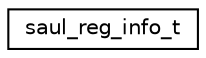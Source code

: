 digraph "Graphical Class Hierarchy"
{
 // LATEX_PDF_SIZE
  edge [fontname="Helvetica",fontsize="10",labelfontname="Helvetica",labelfontsize="10"];
  node [fontname="Helvetica",fontsize="10",shape=record];
  rankdir="LR";
  Node0 [label="saul_reg_info_t",height=0.2,width=0.4,color="black", fillcolor="white", style="filled",URL="$structsaul__reg__info__t.html",tooltip="Additional data to collect for each entry."];
}
